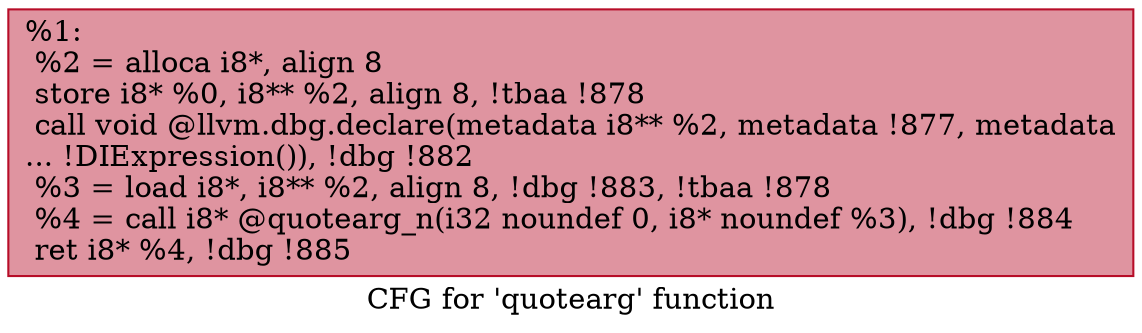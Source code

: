 digraph "CFG for 'quotearg' function" {
	label="CFG for 'quotearg' function";

	Node0x14579d0 [shape=record,color="#b70d28ff", style=filled, fillcolor="#b70d2870",label="{%1:\l  %2 = alloca i8*, align 8\l  store i8* %0, i8** %2, align 8, !tbaa !878\l  call void @llvm.dbg.declare(metadata i8** %2, metadata !877, metadata\l... !DIExpression()), !dbg !882\l  %3 = load i8*, i8** %2, align 8, !dbg !883, !tbaa !878\l  %4 = call i8* @quotearg_n(i32 noundef 0, i8* noundef %3), !dbg !884\l  ret i8* %4, !dbg !885\l}"];
}

